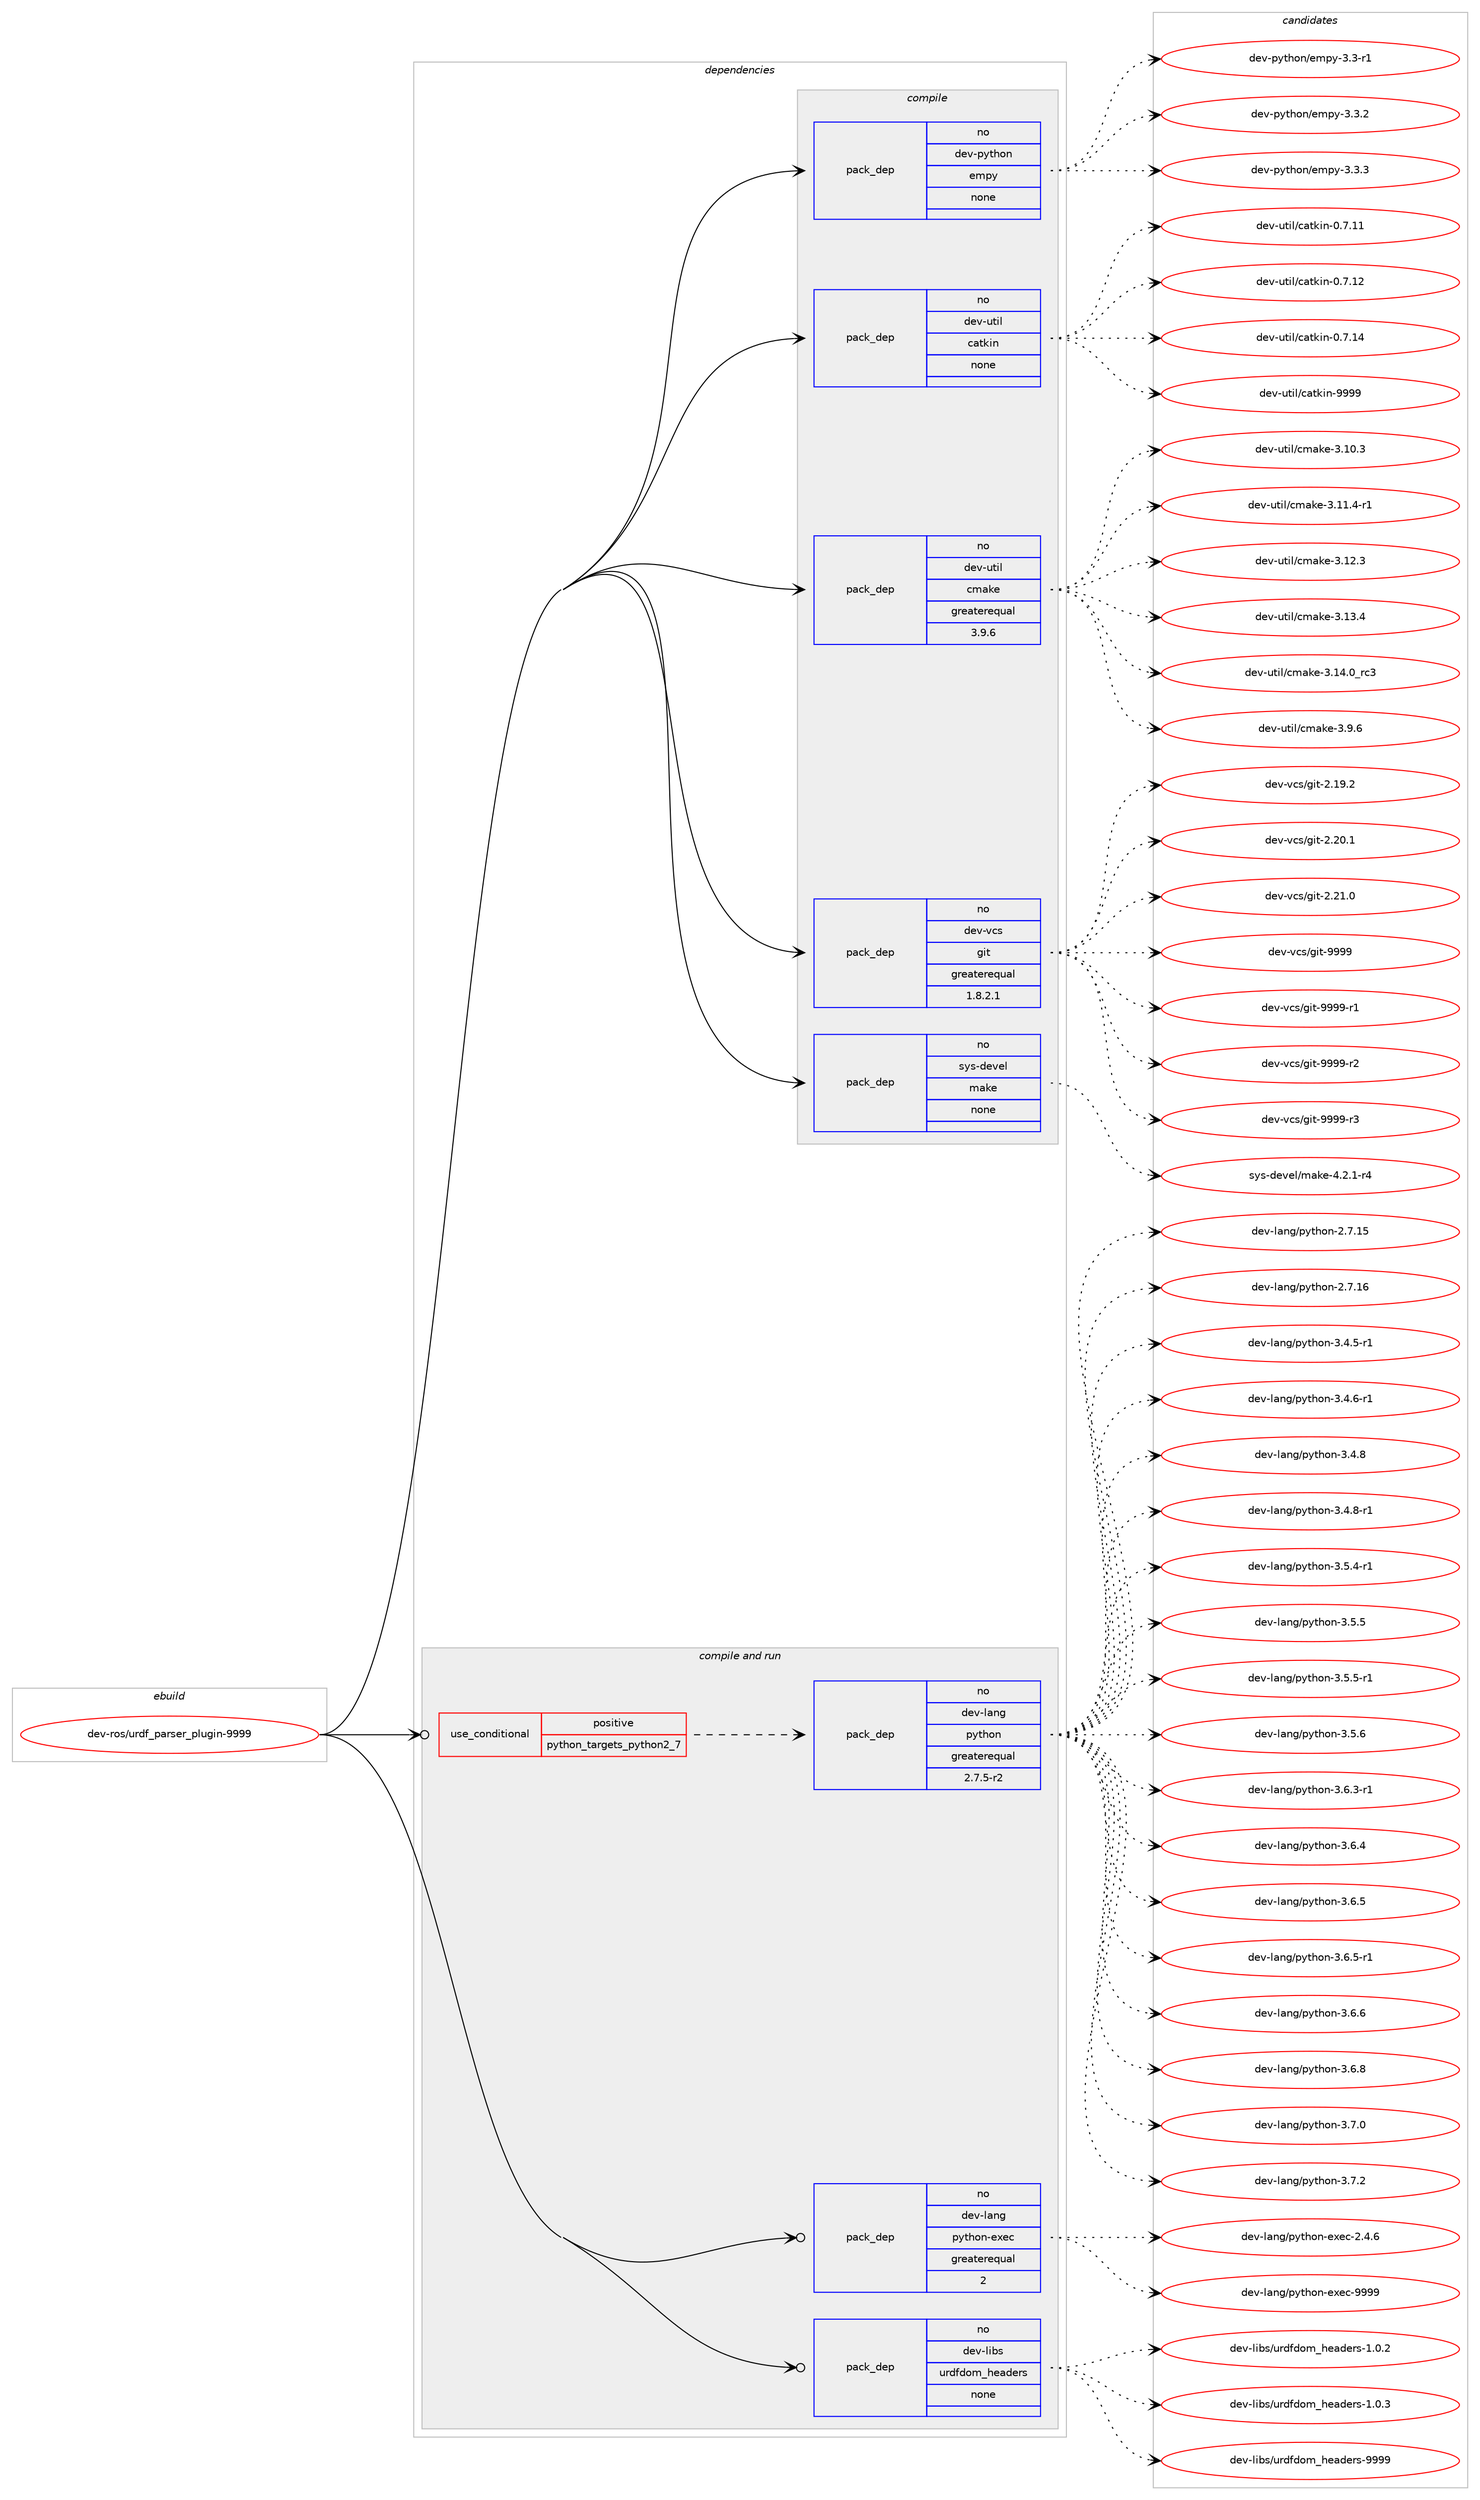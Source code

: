 digraph prolog {

# *************
# Graph options
# *************

newrank=true;
concentrate=true;
compound=true;
graph [rankdir=LR,fontname=Helvetica,fontsize=10,ranksep=1.5];#, ranksep=2.5, nodesep=0.2];
edge  [arrowhead=vee];
node  [fontname=Helvetica,fontsize=10];

# **********
# The ebuild
# **********

subgraph cluster_leftcol {
color=gray;
rank=same;
label=<<i>ebuild</i>>;
id [label="dev-ros/urdf_parser_plugin-9999", color=red, width=4, href="../dev-ros/urdf_parser_plugin-9999.svg"];
}

# ****************
# The dependencies
# ****************

subgraph cluster_midcol {
color=gray;
label=<<i>dependencies</i>>;
subgraph cluster_compile {
fillcolor="#eeeeee";
style=filled;
label=<<i>compile</i>>;
subgraph pack1061701 {
dependency1476920 [label=<<TABLE BORDER="0" CELLBORDER="1" CELLSPACING="0" CELLPADDING="4" WIDTH="220"><TR><TD ROWSPAN="6" CELLPADDING="30">pack_dep</TD></TR><TR><TD WIDTH="110">no</TD></TR><TR><TD>dev-python</TD></TR><TR><TD>empy</TD></TR><TR><TD>none</TD></TR><TR><TD></TD></TR></TABLE>>, shape=none, color=blue];
}
id:e -> dependency1476920:w [weight=20,style="solid",arrowhead="vee"];
subgraph pack1061702 {
dependency1476921 [label=<<TABLE BORDER="0" CELLBORDER="1" CELLSPACING="0" CELLPADDING="4" WIDTH="220"><TR><TD ROWSPAN="6" CELLPADDING="30">pack_dep</TD></TR><TR><TD WIDTH="110">no</TD></TR><TR><TD>dev-util</TD></TR><TR><TD>catkin</TD></TR><TR><TD>none</TD></TR><TR><TD></TD></TR></TABLE>>, shape=none, color=blue];
}
id:e -> dependency1476921:w [weight=20,style="solid",arrowhead="vee"];
subgraph pack1061703 {
dependency1476922 [label=<<TABLE BORDER="0" CELLBORDER="1" CELLSPACING="0" CELLPADDING="4" WIDTH="220"><TR><TD ROWSPAN="6" CELLPADDING="30">pack_dep</TD></TR><TR><TD WIDTH="110">no</TD></TR><TR><TD>dev-util</TD></TR><TR><TD>cmake</TD></TR><TR><TD>greaterequal</TD></TR><TR><TD>3.9.6</TD></TR></TABLE>>, shape=none, color=blue];
}
id:e -> dependency1476922:w [weight=20,style="solid",arrowhead="vee"];
subgraph pack1061704 {
dependency1476923 [label=<<TABLE BORDER="0" CELLBORDER="1" CELLSPACING="0" CELLPADDING="4" WIDTH="220"><TR><TD ROWSPAN="6" CELLPADDING="30">pack_dep</TD></TR><TR><TD WIDTH="110">no</TD></TR><TR><TD>dev-vcs</TD></TR><TR><TD>git</TD></TR><TR><TD>greaterequal</TD></TR><TR><TD>1.8.2.1</TD></TR></TABLE>>, shape=none, color=blue];
}
id:e -> dependency1476923:w [weight=20,style="solid",arrowhead="vee"];
subgraph pack1061705 {
dependency1476924 [label=<<TABLE BORDER="0" CELLBORDER="1" CELLSPACING="0" CELLPADDING="4" WIDTH="220"><TR><TD ROWSPAN="6" CELLPADDING="30">pack_dep</TD></TR><TR><TD WIDTH="110">no</TD></TR><TR><TD>sys-devel</TD></TR><TR><TD>make</TD></TR><TR><TD>none</TD></TR><TR><TD></TD></TR></TABLE>>, shape=none, color=blue];
}
id:e -> dependency1476924:w [weight=20,style="solid",arrowhead="vee"];
}
subgraph cluster_compileandrun {
fillcolor="#eeeeee";
style=filled;
label=<<i>compile and run</i>>;
subgraph cond391829 {
dependency1476925 [label=<<TABLE BORDER="0" CELLBORDER="1" CELLSPACING="0" CELLPADDING="4"><TR><TD ROWSPAN="3" CELLPADDING="10">use_conditional</TD></TR><TR><TD>positive</TD></TR><TR><TD>python_targets_python2_7</TD></TR></TABLE>>, shape=none, color=red];
subgraph pack1061706 {
dependency1476926 [label=<<TABLE BORDER="0" CELLBORDER="1" CELLSPACING="0" CELLPADDING="4" WIDTH="220"><TR><TD ROWSPAN="6" CELLPADDING="30">pack_dep</TD></TR><TR><TD WIDTH="110">no</TD></TR><TR><TD>dev-lang</TD></TR><TR><TD>python</TD></TR><TR><TD>greaterequal</TD></TR><TR><TD>2.7.5-r2</TD></TR></TABLE>>, shape=none, color=blue];
}
dependency1476925:e -> dependency1476926:w [weight=20,style="dashed",arrowhead="vee"];
}
id:e -> dependency1476925:w [weight=20,style="solid",arrowhead="odotvee"];
subgraph pack1061707 {
dependency1476927 [label=<<TABLE BORDER="0" CELLBORDER="1" CELLSPACING="0" CELLPADDING="4" WIDTH="220"><TR><TD ROWSPAN="6" CELLPADDING="30">pack_dep</TD></TR><TR><TD WIDTH="110">no</TD></TR><TR><TD>dev-lang</TD></TR><TR><TD>python-exec</TD></TR><TR><TD>greaterequal</TD></TR><TR><TD>2</TD></TR></TABLE>>, shape=none, color=blue];
}
id:e -> dependency1476927:w [weight=20,style="solid",arrowhead="odotvee"];
subgraph pack1061708 {
dependency1476928 [label=<<TABLE BORDER="0" CELLBORDER="1" CELLSPACING="0" CELLPADDING="4" WIDTH="220"><TR><TD ROWSPAN="6" CELLPADDING="30">pack_dep</TD></TR><TR><TD WIDTH="110">no</TD></TR><TR><TD>dev-libs</TD></TR><TR><TD>urdfdom_headers</TD></TR><TR><TD>none</TD></TR><TR><TD></TD></TR></TABLE>>, shape=none, color=blue];
}
id:e -> dependency1476928:w [weight=20,style="solid",arrowhead="odotvee"];
}
subgraph cluster_run {
fillcolor="#eeeeee";
style=filled;
label=<<i>run</i>>;
}
}

# **************
# The candidates
# **************

subgraph cluster_choices {
rank=same;
color=gray;
label=<<i>candidates</i>>;

subgraph choice1061701 {
color=black;
nodesep=1;
choice1001011184511212111610411111047101109112121455146514511449 [label="dev-python/empy-3.3-r1", color=red, width=4,href="../dev-python/empy-3.3-r1.svg"];
choice1001011184511212111610411111047101109112121455146514650 [label="dev-python/empy-3.3.2", color=red, width=4,href="../dev-python/empy-3.3.2.svg"];
choice1001011184511212111610411111047101109112121455146514651 [label="dev-python/empy-3.3.3", color=red, width=4,href="../dev-python/empy-3.3.3.svg"];
dependency1476920:e -> choice1001011184511212111610411111047101109112121455146514511449:w [style=dotted,weight="100"];
dependency1476920:e -> choice1001011184511212111610411111047101109112121455146514650:w [style=dotted,weight="100"];
dependency1476920:e -> choice1001011184511212111610411111047101109112121455146514651:w [style=dotted,weight="100"];
}
subgraph choice1061702 {
color=black;
nodesep=1;
choice1001011184511711610510847999711610710511045484655464949 [label="dev-util/catkin-0.7.11", color=red, width=4,href="../dev-util/catkin-0.7.11.svg"];
choice1001011184511711610510847999711610710511045484655464950 [label="dev-util/catkin-0.7.12", color=red, width=4,href="../dev-util/catkin-0.7.12.svg"];
choice1001011184511711610510847999711610710511045484655464952 [label="dev-util/catkin-0.7.14", color=red, width=4,href="../dev-util/catkin-0.7.14.svg"];
choice100101118451171161051084799971161071051104557575757 [label="dev-util/catkin-9999", color=red, width=4,href="../dev-util/catkin-9999.svg"];
dependency1476921:e -> choice1001011184511711610510847999711610710511045484655464949:w [style=dotted,weight="100"];
dependency1476921:e -> choice1001011184511711610510847999711610710511045484655464950:w [style=dotted,weight="100"];
dependency1476921:e -> choice1001011184511711610510847999711610710511045484655464952:w [style=dotted,weight="100"];
dependency1476921:e -> choice100101118451171161051084799971161071051104557575757:w [style=dotted,weight="100"];
}
subgraph choice1061703 {
color=black;
nodesep=1;
choice1001011184511711610510847991099710710145514649484651 [label="dev-util/cmake-3.10.3", color=red, width=4,href="../dev-util/cmake-3.10.3.svg"];
choice10010111845117116105108479910997107101455146494946524511449 [label="dev-util/cmake-3.11.4-r1", color=red, width=4,href="../dev-util/cmake-3.11.4-r1.svg"];
choice1001011184511711610510847991099710710145514649504651 [label="dev-util/cmake-3.12.3", color=red, width=4,href="../dev-util/cmake-3.12.3.svg"];
choice1001011184511711610510847991099710710145514649514652 [label="dev-util/cmake-3.13.4", color=red, width=4,href="../dev-util/cmake-3.13.4.svg"];
choice1001011184511711610510847991099710710145514649524648951149951 [label="dev-util/cmake-3.14.0_rc3", color=red, width=4,href="../dev-util/cmake-3.14.0_rc3.svg"];
choice10010111845117116105108479910997107101455146574654 [label="dev-util/cmake-3.9.6", color=red, width=4,href="../dev-util/cmake-3.9.6.svg"];
dependency1476922:e -> choice1001011184511711610510847991099710710145514649484651:w [style=dotted,weight="100"];
dependency1476922:e -> choice10010111845117116105108479910997107101455146494946524511449:w [style=dotted,weight="100"];
dependency1476922:e -> choice1001011184511711610510847991099710710145514649504651:w [style=dotted,weight="100"];
dependency1476922:e -> choice1001011184511711610510847991099710710145514649514652:w [style=dotted,weight="100"];
dependency1476922:e -> choice1001011184511711610510847991099710710145514649524648951149951:w [style=dotted,weight="100"];
dependency1476922:e -> choice10010111845117116105108479910997107101455146574654:w [style=dotted,weight="100"];
}
subgraph choice1061704 {
color=black;
nodesep=1;
choice10010111845118991154710310511645504649574650 [label="dev-vcs/git-2.19.2", color=red, width=4,href="../dev-vcs/git-2.19.2.svg"];
choice10010111845118991154710310511645504650484649 [label="dev-vcs/git-2.20.1", color=red, width=4,href="../dev-vcs/git-2.20.1.svg"];
choice10010111845118991154710310511645504650494648 [label="dev-vcs/git-2.21.0", color=red, width=4,href="../dev-vcs/git-2.21.0.svg"];
choice1001011184511899115471031051164557575757 [label="dev-vcs/git-9999", color=red, width=4,href="../dev-vcs/git-9999.svg"];
choice10010111845118991154710310511645575757574511449 [label="dev-vcs/git-9999-r1", color=red, width=4,href="../dev-vcs/git-9999-r1.svg"];
choice10010111845118991154710310511645575757574511450 [label="dev-vcs/git-9999-r2", color=red, width=4,href="../dev-vcs/git-9999-r2.svg"];
choice10010111845118991154710310511645575757574511451 [label="dev-vcs/git-9999-r3", color=red, width=4,href="../dev-vcs/git-9999-r3.svg"];
dependency1476923:e -> choice10010111845118991154710310511645504649574650:w [style=dotted,weight="100"];
dependency1476923:e -> choice10010111845118991154710310511645504650484649:w [style=dotted,weight="100"];
dependency1476923:e -> choice10010111845118991154710310511645504650494648:w [style=dotted,weight="100"];
dependency1476923:e -> choice1001011184511899115471031051164557575757:w [style=dotted,weight="100"];
dependency1476923:e -> choice10010111845118991154710310511645575757574511449:w [style=dotted,weight="100"];
dependency1476923:e -> choice10010111845118991154710310511645575757574511450:w [style=dotted,weight="100"];
dependency1476923:e -> choice10010111845118991154710310511645575757574511451:w [style=dotted,weight="100"];
}
subgraph choice1061705 {
color=black;
nodesep=1;
choice1151211154510010111810110847109971071014552465046494511452 [label="sys-devel/make-4.2.1-r4", color=red, width=4,href="../sys-devel/make-4.2.1-r4.svg"];
dependency1476924:e -> choice1151211154510010111810110847109971071014552465046494511452:w [style=dotted,weight="100"];
}
subgraph choice1061706 {
color=black;
nodesep=1;
choice10010111845108971101034711212111610411111045504655464953 [label="dev-lang/python-2.7.15", color=red, width=4,href="../dev-lang/python-2.7.15.svg"];
choice10010111845108971101034711212111610411111045504655464954 [label="dev-lang/python-2.7.16", color=red, width=4,href="../dev-lang/python-2.7.16.svg"];
choice1001011184510897110103471121211161041111104551465246534511449 [label="dev-lang/python-3.4.5-r1", color=red, width=4,href="../dev-lang/python-3.4.5-r1.svg"];
choice1001011184510897110103471121211161041111104551465246544511449 [label="dev-lang/python-3.4.6-r1", color=red, width=4,href="../dev-lang/python-3.4.6-r1.svg"];
choice100101118451089711010347112121116104111110455146524656 [label="dev-lang/python-3.4.8", color=red, width=4,href="../dev-lang/python-3.4.8.svg"];
choice1001011184510897110103471121211161041111104551465246564511449 [label="dev-lang/python-3.4.8-r1", color=red, width=4,href="../dev-lang/python-3.4.8-r1.svg"];
choice1001011184510897110103471121211161041111104551465346524511449 [label="dev-lang/python-3.5.4-r1", color=red, width=4,href="../dev-lang/python-3.5.4-r1.svg"];
choice100101118451089711010347112121116104111110455146534653 [label="dev-lang/python-3.5.5", color=red, width=4,href="../dev-lang/python-3.5.5.svg"];
choice1001011184510897110103471121211161041111104551465346534511449 [label="dev-lang/python-3.5.5-r1", color=red, width=4,href="../dev-lang/python-3.5.5-r1.svg"];
choice100101118451089711010347112121116104111110455146534654 [label="dev-lang/python-3.5.6", color=red, width=4,href="../dev-lang/python-3.5.6.svg"];
choice1001011184510897110103471121211161041111104551465446514511449 [label="dev-lang/python-3.6.3-r1", color=red, width=4,href="../dev-lang/python-3.6.3-r1.svg"];
choice100101118451089711010347112121116104111110455146544652 [label="dev-lang/python-3.6.4", color=red, width=4,href="../dev-lang/python-3.6.4.svg"];
choice100101118451089711010347112121116104111110455146544653 [label="dev-lang/python-3.6.5", color=red, width=4,href="../dev-lang/python-3.6.5.svg"];
choice1001011184510897110103471121211161041111104551465446534511449 [label="dev-lang/python-3.6.5-r1", color=red, width=4,href="../dev-lang/python-3.6.5-r1.svg"];
choice100101118451089711010347112121116104111110455146544654 [label="dev-lang/python-3.6.6", color=red, width=4,href="../dev-lang/python-3.6.6.svg"];
choice100101118451089711010347112121116104111110455146544656 [label="dev-lang/python-3.6.8", color=red, width=4,href="../dev-lang/python-3.6.8.svg"];
choice100101118451089711010347112121116104111110455146554648 [label="dev-lang/python-3.7.0", color=red, width=4,href="../dev-lang/python-3.7.0.svg"];
choice100101118451089711010347112121116104111110455146554650 [label="dev-lang/python-3.7.2", color=red, width=4,href="../dev-lang/python-3.7.2.svg"];
dependency1476926:e -> choice10010111845108971101034711212111610411111045504655464953:w [style=dotted,weight="100"];
dependency1476926:e -> choice10010111845108971101034711212111610411111045504655464954:w [style=dotted,weight="100"];
dependency1476926:e -> choice1001011184510897110103471121211161041111104551465246534511449:w [style=dotted,weight="100"];
dependency1476926:e -> choice1001011184510897110103471121211161041111104551465246544511449:w [style=dotted,weight="100"];
dependency1476926:e -> choice100101118451089711010347112121116104111110455146524656:w [style=dotted,weight="100"];
dependency1476926:e -> choice1001011184510897110103471121211161041111104551465246564511449:w [style=dotted,weight="100"];
dependency1476926:e -> choice1001011184510897110103471121211161041111104551465346524511449:w [style=dotted,weight="100"];
dependency1476926:e -> choice100101118451089711010347112121116104111110455146534653:w [style=dotted,weight="100"];
dependency1476926:e -> choice1001011184510897110103471121211161041111104551465346534511449:w [style=dotted,weight="100"];
dependency1476926:e -> choice100101118451089711010347112121116104111110455146534654:w [style=dotted,weight="100"];
dependency1476926:e -> choice1001011184510897110103471121211161041111104551465446514511449:w [style=dotted,weight="100"];
dependency1476926:e -> choice100101118451089711010347112121116104111110455146544652:w [style=dotted,weight="100"];
dependency1476926:e -> choice100101118451089711010347112121116104111110455146544653:w [style=dotted,weight="100"];
dependency1476926:e -> choice1001011184510897110103471121211161041111104551465446534511449:w [style=dotted,weight="100"];
dependency1476926:e -> choice100101118451089711010347112121116104111110455146544654:w [style=dotted,weight="100"];
dependency1476926:e -> choice100101118451089711010347112121116104111110455146544656:w [style=dotted,weight="100"];
dependency1476926:e -> choice100101118451089711010347112121116104111110455146554648:w [style=dotted,weight="100"];
dependency1476926:e -> choice100101118451089711010347112121116104111110455146554650:w [style=dotted,weight="100"];
}
subgraph choice1061707 {
color=black;
nodesep=1;
choice1001011184510897110103471121211161041111104510112010199455046524654 [label="dev-lang/python-exec-2.4.6", color=red, width=4,href="../dev-lang/python-exec-2.4.6.svg"];
choice10010111845108971101034711212111610411111045101120101994557575757 [label="dev-lang/python-exec-9999", color=red, width=4,href="../dev-lang/python-exec-9999.svg"];
dependency1476927:e -> choice1001011184510897110103471121211161041111104510112010199455046524654:w [style=dotted,weight="100"];
dependency1476927:e -> choice10010111845108971101034711212111610411111045101120101994557575757:w [style=dotted,weight="100"];
}
subgraph choice1061708 {
color=black;
nodesep=1;
choice1001011184510810598115471171141001021001111099510410197100101114115454946484650 [label="dev-libs/urdfdom_headers-1.0.2", color=red, width=4,href="../dev-libs/urdfdom_headers-1.0.2.svg"];
choice1001011184510810598115471171141001021001111099510410197100101114115454946484651 [label="dev-libs/urdfdom_headers-1.0.3", color=red, width=4,href="../dev-libs/urdfdom_headers-1.0.3.svg"];
choice10010111845108105981154711711410010210011110995104101971001011141154557575757 [label="dev-libs/urdfdom_headers-9999", color=red, width=4,href="../dev-libs/urdfdom_headers-9999.svg"];
dependency1476928:e -> choice1001011184510810598115471171141001021001111099510410197100101114115454946484650:w [style=dotted,weight="100"];
dependency1476928:e -> choice1001011184510810598115471171141001021001111099510410197100101114115454946484651:w [style=dotted,weight="100"];
dependency1476928:e -> choice10010111845108105981154711711410010210011110995104101971001011141154557575757:w [style=dotted,weight="100"];
}
}

}
